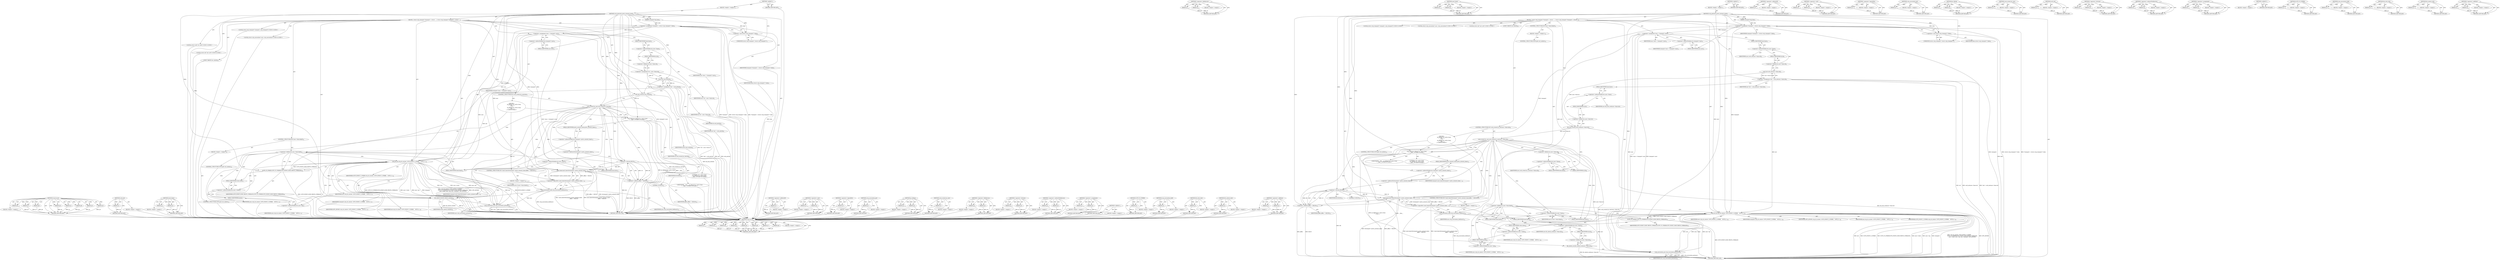 digraph "&lt;operator&gt;.addition" {
vulnerable_187 [label=<(METHOD,sctp_do_sm)>];
vulnerable_188 [label=<(PARAM,p1)>];
vulnerable_189 [label=<(PARAM,p2)>];
vulnerable_190 [label=<(PARAM,p3)>];
vulnerable_191 [label=<(PARAM,p4)>];
vulnerable_192 [label=<(PARAM,p5)>];
vulnerable_193 [label=<(PARAM,p6)>];
vulnerable_194 [label=<(PARAM,p7)>];
vulnerable_195 [label=<(PARAM,p8)>];
vulnerable_196 [label=<(BLOCK,&lt;empty&gt;,&lt;empty&gt;)>];
vulnerable_197 [label=<(METHOD_RETURN,ANY)>];
vulnerable_142 [label=<(METHOD,&lt;operator&gt;.fieldAccess)>];
vulnerable_143 [label=<(PARAM,p1)>];
vulnerable_144 [label=<(PARAM,p2)>];
vulnerable_145 [label=<(BLOCK,&lt;empty&gt;,&lt;empty&gt;)>];
vulnerable_146 [label=<(METHOD_RETURN,ANY)>];
vulnerable_164 [label=<(METHOD,mod_timer)>];
vulnerable_165 [label=<(PARAM,p1)>];
vulnerable_166 [label=<(PARAM,p2)>];
vulnerable_167 [label=<(BLOCK,&lt;empty&gt;,&lt;empty&gt;)>];
vulnerable_168 [label=<(METHOD_RETURN,ANY)>];
vulnerable_6 [label=<(METHOD,&lt;global&gt;)<SUB>1</SUB>>];
vulnerable_7 [label=<(BLOCK,&lt;empty&gt;,&lt;empty&gt;)<SUB>1</SUB>>];
vulnerable_8 [label=<(METHOD,sctp_generate_proto_unreach_event)<SUB>1</SUB>>];
vulnerable_9 [label=<(PARAM,unsigned long data)<SUB>1</SUB>>];
vulnerable_10 [label=<(BLOCK,{
 	struct sctp_transport *transport = (struct ...,{
 	struct sctp_transport *transport = (struct ...)<SUB>2</SUB>>];
vulnerable_11 [label="<(LOCAL,struct sctp_transport* transport: sctp_transport*)<SUB>3</SUB>>"];
vulnerable_12 [label=<(&lt;operator&gt;.assignment,*transport = (struct sctp_transport *) data)<SUB>3</SUB>>];
vulnerable_13 [label=<(IDENTIFIER,transport,*transport = (struct sctp_transport *) data)<SUB>3</SUB>>];
vulnerable_14 [label=<(&lt;operator&gt;.cast,(struct sctp_transport *) data)<SUB>3</SUB>>];
vulnerable_15 [label=<(UNKNOWN,struct sctp_transport *,struct sctp_transport *)<SUB>3</SUB>>];
vulnerable_16 [label=<(IDENTIFIER,data,(struct sctp_transport *) data)<SUB>3</SUB>>];
vulnerable_17 [label="<(LOCAL,struct sctp_association* asoc: sctp_association*)<SUB>4</SUB>>"];
vulnerable_18 [label=<(&lt;operator&gt;.assignment,*asoc = transport-&gt;asoc)<SUB>4</SUB>>];
vulnerable_19 [label=<(IDENTIFIER,asoc,*asoc = transport-&gt;asoc)<SUB>4</SUB>>];
vulnerable_20 [label=<(&lt;operator&gt;.indirectFieldAccess,transport-&gt;asoc)<SUB>4</SUB>>];
vulnerable_21 [label=<(IDENTIFIER,transport,*asoc = transport-&gt;asoc)<SUB>4</SUB>>];
vulnerable_22 [label=<(FIELD_IDENTIFIER,asoc,asoc)<SUB>4</SUB>>];
vulnerable_23 [label="<(LOCAL,struct net* net: net*)<SUB>5</SUB>>"];
vulnerable_24 [label=<(&lt;operator&gt;.assignment,*net = sock_net(asoc-&gt;base.sk))<SUB>5</SUB>>];
vulnerable_25 [label=<(IDENTIFIER,net,*net = sock_net(asoc-&gt;base.sk))<SUB>5</SUB>>];
vulnerable_26 [label=<(sock_net,sock_net(asoc-&gt;base.sk))<SUB>5</SUB>>];
vulnerable_27 [label=<(&lt;operator&gt;.fieldAccess,asoc-&gt;base.sk)<SUB>5</SUB>>];
vulnerable_28 [label=<(&lt;operator&gt;.indirectFieldAccess,asoc-&gt;base)<SUB>5</SUB>>];
vulnerable_29 [label=<(IDENTIFIER,asoc,sock_net(asoc-&gt;base.sk))<SUB>5</SUB>>];
vulnerable_30 [label=<(FIELD_IDENTIFIER,base,base)<SUB>5</SUB>>];
vulnerable_31 [label=<(FIELD_IDENTIFIER,sk,sk)<SUB>5</SUB>>];
vulnerable_32 [label=<(bh_lock_sock,bh_lock_sock(asoc-&gt;base.sk))<SUB>7</SUB>>];
vulnerable_33 [label=<(&lt;operator&gt;.fieldAccess,asoc-&gt;base.sk)<SUB>7</SUB>>];
vulnerable_34 [label=<(&lt;operator&gt;.indirectFieldAccess,asoc-&gt;base)<SUB>7</SUB>>];
vulnerable_35 [label=<(IDENTIFIER,asoc,bh_lock_sock(asoc-&gt;base.sk))<SUB>7</SUB>>];
vulnerable_36 [label=<(FIELD_IDENTIFIER,base,base)<SUB>7</SUB>>];
vulnerable_37 [label=<(FIELD_IDENTIFIER,sk,sk)<SUB>7</SUB>>];
vulnerable_38 [label=<(CONTROL_STRUCTURE,IF,if (sock_owned_by_user(asoc-&gt;base.sk)))<SUB>8</SUB>>];
vulnerable_39 [label=<(sock_owned_by_user,sock_owned_by_user(asoc-&gt;base.sk))<SUB>8</SUB>>];
vulnerable_40 [label=<(&lt;operator&gt;.fieldAccess,asoc-&gt;base.sk)<SUB>8</SUB>>];
vulnerable_41 [label=<(&lt;operator&gt;.indirectFieldAccess,asoc-&gt;base)<SUB>8</SUB>>];
vulnerable_42 [label=<(IDENTIFIER,asoc,sock_owned_by_user(asoc-&gt;base.sk))<SUB>8</SUB>>];
vulnerable_43 [label=<(FIELD_IDENTIFIER,base,base)<SUB>8</SUB>>];
vulnerable_44 [label=<(FIELD_IDENTIFIER,sk,sk)<SUB>8</SUB>>];
vulnerable_45 [label="<(BLOCK,{
 		pr_debug(&quot;%s: sock is busy\n&quot;, __func__);
...,{
 		pr_debug(&quot;%s: sock is busy\n&quot;, __func__);
...)<SUB>8</SUB>>"];
vulnerable_46 [label="<(pr_debug,pr_debug(&quot;%s: sock is busy\n&quot;, __func__))<SUB>9</SUB>>"];
vulnerable_47 [label="<(LITERAL,&quot;%s: sock is busy\n&quot;,pr_debug(&quot;%s: sock is busy\n&quot;, __func__))<SUB>9</SUB>>"];
vulnerable_48 [label="<(IDENTIFIER,__func__,pr_debug(&quot;%s: sock is busy\n&quot;, __func__))<SUB>9</SUB>>"];
vulnerable_49 [label=<(CONTROL_STRUCTURE,IF,if (!mod_timer(&amp;transport-&gt;proto_unreach_timer,
				jiffies + (HZ/20))))<SUB>12</SUB>>];
vulnerable_50 [label=<(&lt;operator&gt;.logicalNot,!mod_timer(&amp;transport-&gt;proto_unreach_timer,
			...)<SUB>12</SUB>>];
vulnerable_51 [label=<(mod_timer,mod_timer(&amp;transport-&gt;proto_unreach_timer,
				...)<SUB>12</SUB>>];
vulnerable_52 [label=<(&lt;operator&gt;.addressOf,&amp;transport-&gt;proto_unreach_timer)<SUB>12</SUB>>];
vulnerable_53 [label=<(&lt;operator&gt;.indirectFieldAccess,transport-&gt;proto_unreach_timer)<SUB>12</SUB>>];
vulnerable_54 [label=<(IDENTIFIER,transport,mod_timer(&amp;transport-&gt;proto_unreach_timer,
				...)<SUB>12</SUB>>];
vulnerable_55 [label=<(FIELD_IDENTIFIER,proto_unreach_timer,proto_unreach_timer)<SUB>12</SUB>>];
vulnerable_56 [label=<(&lt;operator&gt;.addition,jiffies + (HZ/20))<SUB>13</SUB>>];
vulnerable_57 [label=<(IDENTIFIER,jiffies,jiffies + (HZ/20))<SUB>13</SUB>>];
vulnerable_58 [label=<(&lt;operator&gt;.division,HZ/20)<SUB>13</SUB>>];
vulnerable_59 [label=<(IDENTIFIER,HZ,HZ/20)<SUB>13</SUB>>];
vulnerable_60 [label=<(LITERAL,20,HZ/20)<SUB>13</SUB>>];
vulnerable_61 [label=<(BLOCK,&lt;empty&gt;,&lt;empty&gt;)<SUB>14</SUB>>];
vulnerable_62 [label=<(sctp_association_hold,sctp_association_hold(asoc))<SUB>14</SUB>>];
vulnerable_63 [label=<(IDENTIFIER,asoc,sctp_association_hold(asoc))<SUB>14</SUB>>];
vulnerable_64 [label=<(CONTROL_STRUCTURE,GOTO,goto out_unlock;)<SUB>15</SUB>>];
vulnerable_65 [label=<(CONTROL_STRUCTURE,IF,if (asoc-&gt;base.dead))<SUB>21</SUB>>];
vulnerable_66 [label=<(&lt;operator&gt;.fieldAccess,asoc-&gt;base.dead)<SUB>21</SUB>>];
vulnerable_67 [label=<(&lt;operator&gt;.indirectFieldAccess,asoc-&gt;base)<SUB>21</SUB>>];
vulnerable_68 [label=<(IDENTIFIER,asoc,if (asoc-&gt;base.dead))<SUB>21</SUB>>];
vulnerable_69 [label=<(FIELD_IDENTIFIER,base,base)<SUB>21</SUB>>];
vulnerable_70 [label=<(FIELD_IDENTIFIER,dead,dead)<SUB>21</SUB>>];
vulnerable_71 [label=<(BLOCK,&lt;empty&gt;,&lt;empty&gt;)<SUB>22</SUB>>];
vulnerable_72 [label=<(CONTROL_STRUCTURE,GOTO,goto out_unlock;)<SUB>22</SUB>>];
vulnerable_73 [label=<(sctp_do_sm,sctp_do_sm(net, SCTP_EVENT_T_OTHER,
		   SCTP_S...)<SUB>24</SUB>>];
vulnerable_74 [label=<(IDENTIFIER,net,sctp_do_sm(net, SCTP_EVENT_T_OTHER,
		   SCTP_S...)<SUB>24</SUB>>];
vulnerable_75 [label=<(IDENTIFIER,SCTP_EVENT_T_OTHER,sctp_do_sm(net, SCTP_EVENT_T_OTHER,
		   SCTP_S...)<SUB>24</SUB>>];
vulnerable_76 [label=<(SCTP_ST_OTHER,SCTP_ST_OTHER(SCTP_EVENT_ICMP_PROTO_UNREACH))<SUB>25</SUB>>];
vulnerable_77 [label=<(IDENTIFIER,SCTP_EVENT_ICMP_PROTO_UNREACH,SCTP_ST_OTHER(SCTP_EVENT_ICMP_PROTO_UNREACH))<SUB>25</SUB>>];
vulnerable_78 [label=<(&lt;operator&gt;.indirectFieldAccess,asoc-&gt;state)<SUB>26</SUB>>];
vulnerable_79 [label=<(IDENTIFIER,asoc,sctp_do_sm(net, SCTP_EVENT_T_OTHER,
		   SCTP_S...)<SUB>26</SUB>>];
vulnerable_80 [label=<(FIELD_IDENTIFIER,state,state)<SUB>26</SUB>>];
vulnerable_81 [label=<(&lt;operator&gt;.indirectFieldAccess,asoc-&gt;ep)<SUB>26</SUB>>];
vulnerable_82 [label=<(IDENTIFIER,asoc,sctp_do_sm(net, SCTP_EVENT_T_OTHER,
		   SCTP_S...)<SUB>26</SUB>>];
vulnerable_83 [label=<(FIELD_IDENTIFIER,ep,ep)<SUB>26</SUB>>];
vulnerable_84 [label=<(IDENTIFIER,asoc,sctp_do_sm(net, SCTP_EVENT_T_OTHER,
		   SCTP_S...)<SUB>26</SUB>>];
vulnerable_85 [label=<(IDENTIFIER,transport,sctp_do_sm(net, SCTP_EVENT_T_OTHER,
		   SCTP_S...)<SUB>26</SUB>>];
vulnerable_86 [label=<(IDENTIFIER,GFP_ATOMIC,sctp_do_sm(net, SCTP_EVENT_T_OTHER,
		   SCTP_S...)<SUB>26</SUB>>];
vulnerable_87 [label=<(JUMP_TARGET,out_unlock)<SUB>28</SUB>>];
vulnerable_88 [label=<(bh_unlock_sock,bh_unlock_sock(asoc-&gt;base.sk))<SUB>29</SUB>>];
vulnerable_89 [label=<(&lt;operator&gt;.fieldAccess,asoc-&gt;base.sk)<SUB>29</SUB>>];
vulnerable_90 [label=<(&lt;operator&gt;.indirectFieldAccess,asoc-&gt;base)<SUB>29</SUB>>];
vulnerable_91 [label=<(IDENTIFIER,asoc,bh_unlock_sock(asoc-&gt;base.sk))<SUB>29</SUB>>];
vulnerable_92 [label=<(FIELD_IDENTIFIER,base,base)<SUB>29</SUB>>];
vulnerable_93 [label=<(FIELD_IDENTIFIER,sk,sk)<SUB>29</SUB>>];
vulnerable_94 [label=<(sctp_association_put,sctp_association_put(asoc))<SUB>30</SUB>>];
vulnerable_95 [label=<(IDENTIFIER,asoc,sctp_association_put(asoc))<SUB>30</SUB>>];
vulnerable_96 [label=<(METHOD_RETURN,void)<SUB>1</SUB>>];
vulnerable_98 [label=<(METHOD_RETURN,ANY)<SUB>1</SUB>>];
vulnerable_169 [label=<(METHOD,&lt;operator&gt;.addressOf)>];
vulnerable_170 [label=<(PARAM,p1)>];
vulnerable_171 [label=<(BLOCK,&lt;empty&gt;,&lt;empty&gt;)>];
vulnerable_172 [label=<(METHOD_RETURN,ANY)>];
vulnerable_128 [label=<(METHOD,&lt;operator&gt;.cast)>];
vulnerable_129 [label=<(PARAM,p1)>];
vulnerable_130 [label=<(PARAM,p2)>];
vulnerable_131 [label=<(BLOCK,&lt;empty&gt;,&lt;empty&gt;)>];
vulnerable_132 [label=<(METHOD_RETURN,ANY)>];
vulnerable_160 [label=<(METHOD,&lt;operator&gt;.logicalNot)>];
vulnerable_161 [label=<(PARAM,p1)>];
vulnerable_162 [label=<(BLOCK,&lt;empty&gt;,&lt;empty&gt;)>];
vulnerable_163 [label=<(METHOD_RETURN,ANY)>];
vulnerable_206 [label=<(METHOD,sctp_association_put)>];
vulnerable_207 [label=<(PARAM,p1)>];
vulnerable_208 [label=<(BLOCK,&lt;empty&gt;,&lt;empty&gt;)>];
vulnerable_209 [label=<(METHOD_RETURN,ANY)>];
vulnerable_155 [label=<(METHOD,pr_debug)>];
vulnerable_156 [label=<(PARAM,p1)>];
vulnerable_157 [label=<(PARAM,p2)>];
vulnerable_158 [label=<(BLOCK,&lt;empty&gt;,&lt;empty&gt;)>];
vulnerable_159 [label=<(METHOD_RETURN,ANY)>];
vulnerable_151 [label=<(METHOD,sock_owned_by_user)>];
vulnerable_152 [label=<(PARAM,p1)>];
vulnerable_153 [label=<(BLOCK,&lt;empty&gt;,&lt;empty&gt;)>];
vulnerable_154 [label=<(METHOD_RETURN,ANY)>];
vulnerable_138 [label=<(METHOD,sock_net)>];
vulnerable_139 [label=<(PARAM,p1)>];
vulnerable_140 [label=<(BLOCK,&lt;empty&gt;,&lt;empty&gt;)>];
vulnerable_141 [label=<(METHOD_RETURN,ANY)>];
vulnerable_178 [label=<(METHOD,&lt;operator&gt;.division)>];
vulnerable_179 [label=<(PARAM,p1)>];
vulnerable_180 [label=<(PARAM,p2)>];
vulnerable_181 [label=<(BLOCK,&lt;empty&gt;,&lt;empty&gt;)>];
vulnerable_182 [label=<(METHOD_RETURN,ANY)>];
vulnerable_133 [label=<(METHOD,&lt;operator&gt;.indirectFieldAccess)>];
vulnerable_134 [label=<(PARAM,p1)>];
vulnerable_135 [label=<(PARAM,p2)>];
vulnerable_136 [label=<(BLOCK,&lt;empty&gt;,&lt;empty&gt;)>];
vulnerable_137 [label=<(METHOD_RETURN,ANY)>];
vulnerable_123 [label=<(METHOD,&lt;operator&gt;.assignment)>];
vulnerable_124 [label=<(PARAM,p1)>];
vulnerable_125 [label=<(PARAM,p2)>];
vulnerable_126 [label=<(BLOCK,&lt;empty&gt;,&lt;empty&gt;)>];
vulnerable_127 [label=<(METHOD_RETURN,ANY)>];
vulnerable_117 [label=<(METHOD,&lt;global&gt;)<SUB>1</SUB>>];
vulnerable_118 [label=<(BLOCK,&lt;empty&gt;,&lt;empty&gt;)>];
vulnerable_119 [label=<(METHOD_RETURN,ANY)>];
vulnerable_198 [label=<(METHOD,SCTP_ST_OTHER)>];
vulnerable_199 [label=<(PARAM,p1)>];
vulnerable_200 [label=<(BLOCK,&lt;empty&gt;,&lt;empty&gt;)>];
vulnerable_201 [label=<(METHOD_RETURN,ANY)>];
vulnerable_183 [label=<(METHOD,sctp_association_hold)>];
vulnerable_184 [label=<(PARAM,p1)>];
vulnerable_185 [label=<(BLOCK,&lt;empty&gt;,&lt;empty&gt;)>];
vulnerable_186 [label=<(METHOD_RETURN,ANY)>];
vulnerable_147 [label=<(METHOD,bh_lock_sock)>];
vulnerable_148 [label=<(PARAM,p1)>];
vulnerable_149 [label=<(BLOCK,&lt;empty&gt;,&lt;empty&gt;)>];
vulnerable_150 [label=<(METHOD_RETURN,ANY)>];
vulnerable_202 [label=<(METHOD,bh_unlock_sock)>];
vulnerable_203 [label=<(PARAM,p1)>];
vulnerable_204 [label=<(BLOCK,&lt;empty&gt;,&lt;empty&gt;)>];
vulnerable_205 [label=<(METHOD_RETURN,ANY)>];
vulnerable_173 [label=<(METHOD,&lt;operator&gt;.addition)>];
vulnerable_174 [label=<(PARAM,p1)>];
vulnerable_175 [label=<(PARAM,p2)>];
vulnerable_176 [label=<(BLOCK,&lt;empty&gt;,&lt;empty&gt;)>];
vulnerable_177 [label=<(METHOD_RETURN,ANY)>];
fixed_181 [label=<(METHOD,sctp_do_sm)>];
fixed_182 [label=<(PARAM,p1)>];
fixed_183 [label=<(PARAM,p2)>];
fixed_184 [label=<(PARAM,p3)>];
fixed_185 [label=<(PARAM,p4)>];
fixed_186 [label=<(PARAM,p5)>];
fixed_187 [label=<(PARAM,p6)>];
fixed_188 [label=<(PARAM,p7)>];
fixed_189 [label=<(PARAM,p8)>];
fixed_190 [label=<(BLOCK,&lt;empty&gt;,&lt;empty&gt;)>];
fixed_191 [label=<(METHOD_RETURN,ANY)>];
fixed_137 [label=<(METHOD,sock_net)>];
fixed_138 [label=<(PARAM,p1)>];
fixed_139 [label=<(BLOCK,&lt;empty&gt;,&lt;empty&gt;)>];
fixed_140 [label=<(METHOD_RETURN,ANY)>];
fixed_158 [label=<(METHOD,mod_timer)>];
fixed_159 [label=<(PARAM,p1)>];
fixed_160 [label=<(PARAM,p2)>];
fixed_161 [label=<(BLOCK,&lt;empty&gt;,&lt;empty&gt;)>];
fixed_162 [label=<(METHOD_RETURN,ANY)>];
fixed_6 [label=<(METHOD,&lt;global&gt;)<SUB>1</SUB>>];
fixed_7 [label=<(BLOCK,&lt;empty&gt;,&lt;empty&gt;)<SUB>1</SUB>>];
fixed_8 [label=<(METHOD,sctp_generate_proto_unreach_event)<SUB>1</SUB>>];
fixed_9 [label=<(PARAM,unsigned long data)<SUB>1</SUB>>];
fixed_10 [label=<(BLOCK,{
 	struct sctp_transport *transport = (struct ...,{
 	struct sctp_transport *transport = (struct ...)<SUB>2</SUB>>];
fixed_11 [label="<(LOCAL,struct sctp_transport* transport: sctp_transport*)<SUB>3</SUB>>"];
fixed_12 [label=<(&lt;operator&gt;.assignment,*transport = (struct sctp_transport *) data)<SUB>3</SUB>>];
fixed_13 [label=<(IDENTIFIER,transport,*transport = (struct sctp_transport *) data)<SUB>3</SUB>>];
fixed_14 [label=<(&lt;operator&gt;.cast,(struct sctp_transport *) data)<SUB>3</SUB>>];
fixed_15 [label=<(UNKNOWN,struct sctp_transport *,struct sctp_transport *)<SUB>3</SUB>>];
fixed_16 [label=<(IDENTIFIER,data,(struct sctp_transport *) data)<SUB>3</SUB>>];
fixed_17 [label="<(LOCAL,struct sctp_association* asoc: sctp_association*)<SUB>4</SUB>>"];
fixed_18 [label=<(&lt;operator&gt;.assignment,*asoc = transport-&gt;asoc)<SUB>4</SUB>>];
fixed_19 [label=<(IDENTIFIER,asoc,*asoc = transport-&gt;asoc)<SUB>4</SUB>>];
fixed_20 [label=<(&lt;operator&gt;.indirectFieldAccess,transport-&gt;asoc)<SUB>4</SUB>>];
fixed_21 [label=<(IDENTIFIER,transport,*asoc = transport-&gt;asoc)<SUB>4</SUB>>];
fixed_22 [label=<(FIELD_IDENTIFIER,asoc,asoc)<SUB>4</SUB>>];
fixed_23 [label="<(LOCAL,struct sock* sk: sock*)<SUB>5</SUB>>"];
fixed_24 [label=<(&lt;operator&gt;.assignment,*sk = asoc-&gt;base.sk)<SUB>5</SUB>>];
fixed_25 [label=<(IDENTIFIER,sk,*sk = asoc-&gt;base.sk)<SUB>5</SUB>>];
fixed_26 [label=<(&lt;operator&gt;.fieldAccess,asoc-&gt;base.sk)<SUB>5</SUB>>];
fixed_27 [label=<(&lt;operator&gt;.indirectFieldAccess,asoc-&gt;base)<SUB>5</SUB>>];
fixed_28 [label=<(IDENTIFIER,asoc,*sk = asoc-&gt;base.sk)<SUB>5</SUB>>];
fixed_29 [label=<(FIELD_IDENTIFIER,base,base)<SUB>5</SUB>>];
fixed_30 [label=<(FIELD_IDENTIFIER,sk,sk)<SUB>5</SUB>>];
fixed_31 [label="<(LOCAL,struct net* net: net*)<SUB>6</SUB>>"];
fixed_32 [label=<(&lt;operator&gt;.assignment,*net = sock_net(sk))<SUB>6</SUB>>];
fixed_33 [label=<(IDENTIFIER,net,*net = sock_net(sk))<SUB>6</SUB>>];
fixed_34 [label=<(sock_net,sock_net(sk))<SUB>6</SUB>>];
fixed_35 [label=<(IDENTIFIER,sk,sock_net(sk))<SUB>6</SUB>>];
fixed_36 [label=<(bh_lock_sock,bh_lock_sock(sk))<SUB>8</SUB>>];
fixed_37 [label=<(IDENTIFIER,sk,bh_lock_sock(sk))<SUB>8</SUB>>];
fixed_38 [label=<(CONTROL_STRUCTURE,IF,if (sock_owned_by_user(sk)))<SUB>9</SUB>>];
fixed_39 [label=<(sock_owned_by_user,sock_owned_by_user(sk))<SUB>9</SUB>>];
fixed_40 [label=<(IDENTIFIER,sk,sock_owned_by_user(sk))<SUB>9</SUB>>];
fixed_41 [label="<(BLOCK,{
 		pr_debug(&quot;%s: sock is busy\n&quot;, __func__);
...,{
 		pr_debug(&quot;%s: sock is busy\n&quot;, __func__);
...)<SUB>9</SUB>>"];
fixed_42 [label="<(pr_debug,pr_debug(&quot;%s: sock is busy\n&quot;, __func__))<SUB>10</SUB>>"];
fixed_43 [label="<(LITERAL,&quot;%s: sock is busy\n&quot;,pr_debug(&quot;%s: sock is busy\n&quot;, __func__))<SUB>10</SUB>>"];
fixed_44 [label="<(IDENTIFIER,__func__,pr_debug(&quot;%s: sock is busy\n&quot;, __func__))<SUB>10</SUB>>"];
fixed_45 [label=<(CONTROL_STRUCTURE,IF,if (!mod_timer(&amp;transport-&gt;proto_unreach_timer,
				jiffies + (HZ/20))))<SUB>13</SUB>>];
fixed_46 [label=<(&lt;operator&gt;.logicalNot,!mod_timer(&amp;transport-&gt;proto_unreach_timer,
			...)<SUB>13</SUB>>];
fixed_47 [label=<(mod_timer,mod_timer(&amp;transport-&gt;proto_unreach_timer,
				...)<SUB>13</SUB>>];
fixed_48 [label=<(&lt;operator&gt;.addressOf,&amp;transport-&gt;proto_unreach_timer)<SUB>13</SUB>>];
fixed_49 [label=<(&lt;operator&gt;.indirectFieldAccess,transport-&gt;proto_unreach_timer)<SUB>13</SUB>>];
fixed_50 [label=<(IDENTIFIER,transport,mod_timer(&amp;transport-&gt;proto_unreach_timer,
				...)<SUB>13</SUB>>];
fixed_51 [label=<(FIELD_IDENTIFIER,proto_unreach_timer,proto_unreach_timer)<SUB>13</SUB>>];
fixed_52 [label=<(&lt;operator&gt;.addition,jiffies + (HZ/20))<SUB>14</SUB>>];
fixed_53 [label=<(IDENTIFIER,jiffies,jiffies + (HZ/20))<SUB>14</SUB>>];
fixed_54 [label=<(&lt;operator&gt;.division,HZ/20)<SUB>14</SUB>>];
fixed_55 [label=<(IDENTIFIER,HZ,HZ/20)<SUB>14</SUB>>];
fixed_56 [label=<(LITERAL,20,HZ/20)<SUB>14</SUB>>];
fixed_57 [label=<(BLOCK,&lt;empty&gt;,&lt;empty&gt;)<SUB>15</SUB>>];
fixed_58 [label=<(sctp_association_hold,sctp_association_hold(asoc))<SUB>15</SUB>>];
fixed_59 [label=<(IDENTIFIER,asoc,sctp_association_hold(asoc))<SUB>15</SUB>>];
fixed_60 [label=<(CONTROL_STRUCTURE,GOTO,goto out_unlock;)<SUB>16</SUB>>];
fixed_61 [label=<(CONTROL_STRUCTURE,IF,if (asoc-&gt;base.dead))<SUB>22</SUB>>];
fixed_62 [label=<(&lt;operator&gt;.fieldAccess,asoc-&gt;base.dead)<SUB>22</SUB>>];
fixed_63 [label=<(&lt;operator&gt;.indirectFieldAccess,asoc-&gt;base)<SUB>22</SUB>>];
fixed_64 [label=<(IDENTIFIER,asoc,if (asoc-&gt;base.dead))<SUB>22</SUB>>];
fixed_65 [label=<(FIELD_IDENTIFIER,base,base)<SUB>22</SUB>>];
fixed_66 [label=<(FIELD_IDENTIFIER,dead,dead)<SUB>22</SUB>>];
fixed_67 [label=<(BLOCK,&lt;empty&gt;,&lt;empty&gt;)<SUB>23</SUB>>];
fixed_68 [label=<(CONTROL_STRUCTURE,GOTO,goto out_unlock;)<SUB>23</SUB>>];
fixed_69 [label=<(sctp_do_sm,sctp_do_sm(net, SCTP_EVENT_T_OTHER,
		   SCTP_S...)<SUB>25</SUB>>];
fixed_70 [label=<(IDENTIFIER,net,sctp_do_sm(net, SCTP_EVENT_T_OTHER,
		   SCTP_S...)<SUB>25</SUB>>];
fixed_71 [label=<(IDENTIFIER,SCTP_EVENT_T_OTHER,sctp_do_sm(net, SCTP_EVENT_T_OTHER,
		   SCTP_S...)<SUB>25</SUB>>];
fixed_72 [label=<(SCTP_ST_OTHER,SCTP_ST_OTHER(SCTP_EVENT_ICMP_PROTO_UNREACH))<SUB>26</SUB>>];
fixed_73 [label=<(IDENTIFIER,SCTP_EVENT_ICMP_PROTO_UNREACH,SCTP_ST_OTHER(SCTP_EVENT_ICMP_PROTO_UNREACH))<SUB>26</SUB>>];
fixed_74 [label=<(&lt;operator&gt;.indirectFieldAccess,asoc-&gt;state)<SUB>27</SUB>>];
fixed_75 [label=<(IDENTIFIER,asoc,sctp_do_sm(net, SCTP_EVENT_T_OTHER,
		   SCTP_S...)<SUB>27</SUB>>];
fixed_76 [label=<(FIELD_IDENTIFIER,state,state)<SUB>27</SUB>>];
fixed_77 [label=<(&lt;operator&gt;.indirectFieldAccess,asoc-&gt;ep)<SUB>27</SUB>>];
fixed_78 [label=<(IDENTIFIER,asoc,sctp_do_sm(net, SCTP_EVENT_T_OTHER,
		   SCTP_S...)<SUB>27</SUB>>];
fixed_79 [label=<(FIELD_IDENTIFIER,ep,ep)<SUB>27</SUB>>];
fixed_80 [label=<(IDENTIFIER,asoc,sctp_do_sm(net, SCTP_EVENT_T_OTHER,
		   SCTP_S...)<SUB>27</SUB>>];
fixed_81 [label=<(IDENTIFIER,transport,sctp_do_sm(net, SCTP_EVENT_T_OTHER,
		   SCTP_S...)<SUB>27</SUB>>];
fixed_82 [label=<(IDENTIFIER,GFP_ATOMIC,sctp_do_sm(net, SCTP_EVENT_T_OTHER,
		   SCTP_S...)<SUB>27</SUB>>];
fixed_83 [label=<(JUMP_TARGET,out_unlock)<SUB>29</SUB>>];
fixed_84 [label=<(bh_unlock_sock,bh_unlock_sock(sk))<SUB>30</SUB>>];
fixed_85 [label=<(IDENTIFIER,sk,bh_unlock_sock(sk))<SUB>30</SUB>>];
fixed_86 [label=<(sctp_association_put,sctp_association_put(asoc))<SUB>31</SUB>>];
fixed_87 [label=<(IDENTIFIER,asoc,sctp_association_put(asoc))<SUB>31</SUB>>];
fixed_88 [label=<(METHOD_RETURN,void)<SUB>1</SUB>>];
fixed_90 [label=<(METHOD_RETURN,ANY)<SUB>1</SUB>>];
fixed_163 [label=<(METHOD,&lt;operator&gt;.addressOf)>];
fixed_164 [label=<(PARAM,p1)>];
fixed_165 [label=<(BLOCK,&lt;empty&gt;,&lt;empty&gt;)>];
fixed_166 [label=<(METHOD_RETURN,ANY)>];
fixed_122 [label=<(METHOD,&lt;operator&gt;.cast)>];
fixed_123 [label=<(PARAM,p1)>];
fixed_124 [label=<(PARAM,p2)>];
fixed_125 [label=<(BLOCK,&lt;empty&gt;,&lt;empty&gt;)>];
fixed_126 [label=<(METHOD_RETURN,ANY)>];
fixed_154 [label=<(METHOD,&lt;operator&gt;.logicalNot)>];
fixed_155 [label=<(PARAM,p1)>];
fixed_156 [label=<(BLOCK,&lt;empty&gt;,&lt;empty&gt;)>];
fixed_157 [label=<(METHOD_RETURN,ANY)>];
fixed_200 [label=<(METHOD,sctp_association_put)>];
fixed_201 [label=<(PARAM,p1)>];
fixed_202 [label=<(BLOCK,&lt;empty&gt;,&lt;empty&gt;)>];
fixed_203 [label=<(METHOD_RETURN,ANY)>];
fixed_149 [label=<(METHOD,pr_debug)>];
fixed_150 [label=<(PARAM,p1)>];
fixed_151 [label=<(PARAM,p2)>];
fixed_152 [label=<(BLOCK,&lt;empty&gt;,&lt;empty&gt;)>];
fixed_153 [label=<(METHOD_RETURN,ANY)>];
fixed_145 [label=<(METHOD,sock_owned_by_user)>];
fixed_146 [label=<(PARAM,p1)>];
fixed_147 [label=<(BLOCK,&lt;empty&gt;,&lt;empty&gt;)>];
fixed_148 [label=<(METHOD_RETURN,ANY)>];
fixed_132 [label=<(METHOD,&lt;operator&gt;.fieldAccess)>];
fixed_133 [label=<(PARAM,p1)>];
fixed_134 [label=<(PARAM,p2)>];
fixed_135 [label=<(BLOCK,&lt;empty&gt;,&lt;empty&gt;)>];
fixed_136 [label=<(METHOD_RETURN,ANY)>];
fixed_172 [label=<(METHOD,&lt;operator&gt;.division)>];
fixed_173 [label=<(PARAM,p1)>];
fixed_174 [label=<(PARAM,p2)>];
fixed_175 [label=<(BLOCK,&lt;empty&gt;,&lt;empty&gt;)>];
fixed_176 [label=<(METHOD_RETURN,ANY)>];
fixed_127 [label=<(METHOD,&lt;operator&gt;.indirectFieldAccess)>];
fixed_128 [label=<(PARAM,p1)>];
fixed_129 [label=<(PARAM,p2)>];
fixed_130 [label=<(BLOCK,&lt;empty&gt;,&lt;empty&gt;)>];
fixed_131 [label=<(METHOD_RETURN,ANY)>];
fixed_117 [label=<(METHOD,&lt;operator&gt;.assignment)>];
fixed_118 [label=<(PARAM,p1)>];
fixed_119 [label=<(PARAM,p2)>];
fixed_120 [label=<(BLOCK,&lt;empty&gt;,&lt;empty&gt;)>];
fixed_121 [label=<(METHOD_RETURN,ANY)>];
fixed_111 [label=<(METHOD,&lt;global&gt;)<SUB>1</SUB>>];
fixed_112 [label=<(BLOCK,&lt;empty&gt;,&lt;empty&gt;)>];
fixed_113 [label=<(METHOD_RETURN,ANY)>];
fixed_192 [label=<(METHOD,SCTP_ST_OTHER)>];
fixed_193 [label=<(PARAM,p1)>];
fixed_194 [label=<(BLOCK,&lt;empty&gt;,&lt;empty&gt;)>];
fixed_195 [label=<(METHOD_RETURN,ANY)>];
fixed_177 [label=<(METHOD,sctp_association_hold)>];
fixed_178 [label=<(PARAM,p1)>];
fixed_179 [label=<(BLOCK,&lt;empty&gt;,&lt;empty&gt;)>];
fixed_180 [label=<(METHOD_RETURN,ANY)>];
fixed_141 [label=<(METHOD,bh_lock_sock)>];
fixed_142 [label=<(PARAM,p1)>];
fixed_143 [label=<(BLOCK,&lt;empty&gt;,&lt;empty&gt;)>];
fixed_144 [label=<(METHOD_RETURN,ANY)>];
fixed_196 [label=<(METHOD,bh_unlock_sock)>];
fixed_197 [label=<(PARAM,p1)>];
fixed_198 [label=<(BLOCK,&lt;empty&gt;,&lt;empty&gt;)>];
fixed_199 [label=<(METHOD_RETURN,ANY)>];
fixed_167 [label=<(METHOD,&lt;operator&gt;.addition)>];
fixed_168 [label=<(PARAM,p1)>];
fixed_169 [label=<(PARAM,p2)>];
fixed_170 [label=<(BLOCK,&lt;empty&gt;,&lt;empty&gt;)>];
fixed_171 [label=<(METHOD_RETURN,ANY)>];
vulnerable_187 -> vulnerable_188  [key=0, label="AST: "];
vulnerable_187 -> vulnerable_188  [key=1, label="DDG: "];
vulnerable_187 -> vulnerable_196  [key=0, label="AST: "];
vulnerable_187 -> vulnerable_189  [key=0, label="AST: "];
vulnerable_187 -> vulnerable_189  [key=1, label="DDG: "];
vulnerable_187 -> vulnerable_197  [key=0, label="AST: "];
vulnerable_187 -> vulnerable_197  [key=1, label="CFG: "];
vulnerable_187 -> vulnerable_190  [key=0, label="AST: "];
vulnerable_187 -> vulnerable_190  [key=1, label="DDG: "];
vulnerable_187 -> vulnerable_191  [key=0, label="AST: "];
vulnerable_187 -> vulnerable_191  [key=1, label="DDG: "];
vulnerable_187 -> vulnerable_192  [key=0, label="AST: "];
vulnerable_187 -> vulnerable_192  [key=1, label="DDG: "];
vulnerable_187 -> vulnerable_193  [key=0, label="AST: "];
vulnerable_187 -> vulnerable_193  [key=1, label="DDG: "];
vulnerable_187 -> vulnerable_194  [key=0, label="AST: "];
vulnerable_187 -> vulnerable_194  [key=1, label="DDG: "];
vulnerable_187 -> vulnerable_195  [key=0, label="AST: "];
vulnerable_187 -> vulnerable_195  [key=1, label="DDG: "];
vulnerable_188 -> vulnerable_197  [key=0, label="DDG: p1"];
vulnerable_189 -> vulnerable_197  [key=0, label="DDG: p2"];
vulnerable_190 -> vulnerable_197  [key=0, label="DDG: p3"];
vulnerable_191 -> vulnerable_197  [key=0, label="DDG: p4"];
vulnerable_192 -> vulnerable_197  [key=0, label="DDG: p5"];
vulnerable_193 -> vulnerable_197  [key=0, label="DDG: p6"];
vulnerable_194 -> vulnerable_197  [key=0, label="DDG: p7"];
vulnerable_195 -> vulnerable_197  [key=0, label="DDG: p8"];
vulnerable_142 -> vulnerable_143  [key=0, label="AST: "];
vulnerable_142 -> vulnerable_143  [key=1, label="DDG: "];
vulnerable_142 -> vulnerable_145  [key=0, label="AST: "];
vulnerable_142 -> vulnerable_144  [key=0, label="AST: "];
vulnerable_142 -> vulnerable_144  [key=1, label="DDG: "];
vulnerable_142 -> vulnerable_146  [key=0, label="AST: "];
vulnerable_142 -> vulnerable_146  [key=1, label="CFG: "];
vulnerable_143 -> vulnerable_146  [key=0, label="DDG: p1"];
vulnerable_144 -> vulnerable_146  [key=0, label="DDG: p2"];
vulnerable_164 -> vulnerable_165  [key=0, label="AST: "];
vulnerable_164 -> vulnerable_165  [key=1, label="DDG: "];
vulnerable_164 -> vulnerable_167  [key=0, label="AST: "];
vulnerable_164 -> vulnerable_166  [key=0, label="AST: "];
vulnerable_164 -> vulnerable_166  [key=1, label="DDG: "];
vulnerable_164 -> vulnerable_168  [key=0, label="AST: "];
vulnerable_164 -> vulnerable_168  [key=1, label="CFG: "];
vulnerable_165 -> vulnerable_168  [key=0, label="DDG: p1"];
vulnerable_166 -> vulnerable_168  [key=0, label="DDG: p2"];
vulnerable_6 -> vulnerable_7  [key=0, label="AST: "];
vulnerable_6 -> vulnerable_98  [key=0, label="AST: "];
vulnerable_6 -> vulnerable_98  [key=1, label="CFG: "];
vulnerable_7 -> vulnerable_8  [key=0, label="AST: "];
vulnerable_8 -> vulnerable_9  [key=0, label="AST: "];
vulnerable_8 -> vulnerable_9  [key=1, label="DDG: "];
vulnerable_8 -> vulnerable_10  [key=0, label="AST: "];
vulnerable_8 -> vulnerable_96  [key=0, label="AST: "];
vulnerable_8 -> vulnerable_15  [key=0, label="CFG: "];
vulnerable_8 -> vulnerable_12  [key=0, label="DDG: "];
vulnerable_8 -> vulnerable_73  [key=0, label="DDG: "];
vulnerable_8 -> vulnerable_94  [key=0, label="DDG: "];
vulnerable_8 -> vulnerable_14  [key=0, label="DDG: "];
vulnerable_8 -> vulnerable_76  [key=0, label="DDG: "];
vulnerable_8 -> vulnerable_46  [key=0, label="DDG: "];
vulnerable_8 -> vulnerable_51  [key=0, label="DDG: "];
vulnerable_8 -> vulnerable_62  [key=0, label="DDG: "];
vulnerable_8 -> vulnerable_56  [key=0, label="DDG: "];
vulnerable_8 -> vulnerable_58  [key=0, label="DDG: "];
vulnerable_9 -> vulnerable_12  [key=0, label="DDG: data"];
vulnerable_9 -> vulnerable_14  [key=0, label="DDG: data"];
vulnerable_10 -> vulnerable_11  [key=0, label="AST: "];
vulnerable_10 -> vulnerable_12  [key=0, label="AST: "];
vulnerable_10 -> vulnerable_17  [key=0, label="AST: "];
vulnerable_10 -> vulnerable_18  [key=0, label="AST: "];
vulnerable_10 -> vulnerable_23  [key=0, label="AST: "];
vulnerable_10 -> vulnerable_24  [key=0, label="AST: "];
vulnerable_10 -> vulnerable_32  [key=0, label="AST: "];
vulnerable_10 -> vulnerable_38  [key=0, label="AST: "];
vulnerable_10 -> vulnerable_65  [key=0, label="AST: "];
vulnerable_10 -> vulnerable_73  [key=0, label="AST: "];
vulnerable_10 -> vulnerable_87  [key=0, label="AST: "];
vulnerable_10 -> vulnerable_88  [key=0, label="AST: "];
vulnerable_10 -> vulnerable_94  [key=0, label="AST: "];
vulnerable_12 -> vulnerable_13  [key=0, label="AST: "];
vulnerable_12 -> vulnerable_14  [key=0, label="AST: "];
vulnerable_12 -> vulnerable_22  [key=0, label="CFG: "];
vulnerable_12 -> vulnerable_96  [key=0, label="DDG: transport"];
vulnerable_12 -> vulnerable_96  [key=1, label="DDG: (struct sctp_transport *) data"];
vulnerable_12 -> vulnerable_96  [key=2, label="DDG: *transport = (struct sctp_transport *) data"];
vulnerable_12 -> vulnerable_18  [key=0, label="DDG: transport"];
vulnerable_12 -> vulnerable_73  [key=0, label="DDG: transport"];
vulnerable_12 -> vulnerable_51  [key=0, label="DDG: transport"];
vulnerable_14 -> vulnerable_15  [key=0, label="AST: "];
vulnerable_14 -> vulnerable_16  [key=0, label="AST: "];
vulnerable_14 -> vulnerable_12  [key=0, label="CFG: "];
vulnerable_14 -> vulnerable_96  [key=0, label="DDG: data"];
vulnerable_15 -> vulnerable_14  [key=0, label="CFG: "];
vulnerable_18 -> vulnerable_19  [key=0, label="AST: "];
vulnerable_18 -> vulnerable_20  [key=0, label="AST: "];
vulnerable_18 -> vulnerable_30  [key=0, label="CFG: "];
vulnerable_18 -> vulnerable_96  [key=0, label="DDG: transport-&gt;asoc"];
vulnerable_18 -> vulnerable_96  [key=1, label="DDG: *asoc = transport-&gt;asoc"];
vulnerable_18 -> vulnerable_73  [key=0, label="DDG: asoc"];
vulnerable_18 -> vulnerable_94  [key=0, label="DDG: asoc"];
vulnerable_18 -> vulnerable_62  [key=0, label="DDG: asoc"];
vulnerable_20 -> vulnerable_21  [key=0, label="AST: "];
vulnerable_20 -> vulnerable_22  [key=0, label="AST: "];
vulnerable_20 -> vulnerable_18  [key=0, label="CFG: "];
vulnerable_22 -> vulnerable_20  [key=0, label="CFG: "];
vulnerable_24 -> vulnerable_25  [key=0, label="AST: "];
vulnerable_24 -> vulnerable_26  [key=0, label="AST: "];
vulnerable_24 -> vulnerable_36  [key=0, label="CFG: "];
vulnerable_24 -> vulnerable_96  [key=0, label="DDG: net"];
vulnerable_24 -> vulnerable_96  [key=1, label="DDG: sock_net(asoc-&gt;base.sk)"];
vulnerable_24 -> vulnerable_96  [key=2, label="DDG: *net = sock_net(asoc-&gt;base.sk)"];
vulnerable_24 -> vulnerable_73  [key=0, label="DDG: net"];
vulnerable_26 -> vulnerable_27  [key=0, label="AST: "];
vulnerable_26 -> vulnerable_24  [key=0, label="CFG: "];
vulnerable_26 -> vulnerable_24  [key=1, label="DDG: asoc-&gt;base.sk"];
vulnerable_26 -> vulnerable_32  [key=0, label="DDG: asoc-&gt;base.sk"];
vulnerable_27 -> vulnerable_28  [key=0, label="AST: "];
vulnerable_27 -> vulnerable_31  [key=0, label="AST: "];
vulnerable_27 -> vulnerable_26  [key=0, label="CFG: "];
vulnerable_28 -> vulnerable_29  [key=0, label="AST: "];
vulnerable_28 -> vulnerable_30  [key=0, label="AST: "];
vulnerable_28 -> vulnerable_31  [key=0, label="CFG: "];
vulnerable_30 -> vulnerable_28  [key=0, label="CFG: "];
vulnerable_31 -> vulnerable_27  [key=0, label="CFG: "];
vulnerable_32 -> vulnerable_33  [key=0, label="AST: "];
vulnerable_32 -> vulnerable_43  [key=0, label="CFG: "];
vulnerable_32 -> vulnerable_96  [key=0, label="DDG: bh_lock_sock(asoc-&gt;base.sk)"];
vulnerable_32 -> vulnerable_39  [key=0, label="DDG: asoc-&gt;base.sk"];
vulnerable_33 -> vulnerable_34  [key=0, label="AST: "];
vulnerable_33 -> vulnerable_37  [key=0, label="AST: "];
vulnerable_33 -> vulnerable_32  [key=0, label="CFG: "];
vulnerable_34 -> vulnerable_35  [key=0, label="AST: "];
vulnerable_34 -> vulnerable_36  [key=0, label="AST: "];
vulnerable_34 -> vulnerable_37  [key=0, label="CFG: "];
vulnerable_36 -> vulnerable_34  [key=0, label="CFG: "];
vulnerable_37 -> vulnerable_33  [key=0, label="CFG: "];
vulnerable_38 -> vulnerable_39  [key=0, label="AST: "];
vulnerable_38 -> vulnerable_45  [key=0, label="AST: "];
vulnerable_39 -> vulnerable_40  [key=0, label="AST: "];
vulnerable_39 -> vulnerable_46  [key=0, label="CFG: "];
vulnerable_39 -> vulnerable_46  [key=1, label="CDG: "];
vulnerable_39 -> vulnerable_69  [key=0, label="CFG: "];
vulnerable_39 -> vulnerable_69  [key=1, label="CDG: "];
vulnerable_39 -> vulnerable_96  [key=0, label="DDG: sock_owned_by_user(asoc-&gt;base.sk)"];
vulnerable_39 -> vulnerable_88  [key=0, label="DDG: asoc-&gt;base.sk"];
vulnerable_39 -> vulnerable_58  [key=0, label="CDG: "];
vulnerable_39 -> vulnerable_51  [key=0, label="CDG: "];
vulnerable_39 -> vulnerable_66  [key=0, label="CDG: "];
vulnerable_39 -> vulnerable_52  [key=0, label="CDG: "];
vulnerable_39 -> vulnerable_53  [key=0, label="CDG: "];
vulnerable_39 -> vulnerable_56  [key=0, label="CDG: "];
vulnerable_39 -> vulnerable_67  [key=0, label="CDG: "];
vulnerable_39 -> vulnerable_70  [key=0, label="CDG: "];
vulnerable_39 -> vulnerable_50  [key=0, label="CDG: "];
vulnerable_39 -> vulnerable_55  [key=0, label="CDG: "];
vulnerable_40 -> vulnerable_41  [key=0, label="AST: "];
vulnerable_40 -> vulnerable_44  [key=0, label="AST: "];
vulnerable_40 -> vulnerable_39  [key=0, label="CFG: "];
vulnerable_41 -> vulnerable_42  [key=0, label="AST: "];
vulnerable_41 -> vulnerable_43  [key=0, label="AST: "];
vulnerable_41 -> vulnerable_44  [key=0, label="CFG: "];
vulnerable_43 -> vulnerable_41  [key=0, label="CFG: "];
vulnerable_44 -> vulnerable_40  [key=0, label="CFG: "];
vulnerable_45 -> vulnerable_46  [key=0, label="AST: "];
vulnerable_45 -> vulnerable_49  [key=0, label="AST: "];
vulnerable_45 -> vulnerable_64  [key=0, label="AST: "];
vulnerable_46 -> vulnerable_47  [key=0, label="AST: "];
vulnerable_46 -> vulnerable_48  [key=0, label="AST: "];
vulnerable_46 -> vulnerable_55  [key=0, label="CFG: "];
vulnerable_46 -> vulnerable_96  [key=0, label="DDG: pr_debug(&quot;%s: sock is busy\n&quot;, __func__)"];
vulnerable_46 -> vulnerable_96  [key=1, label="DDG: __func__"];
vulnerable_49 -> vulnerable_50  [key=0, label="AST: "];
vulnerable_49 -> vulnerable_61  [key=0, label="AST: "];
vulnerable_50 -> vulnerable_51  [key=0, label="AST: "];
vulnerable_50 -> vulnerable_62  [key=0, label="CFG: "];
vulnerable_50 -> vulnerable_62  [key=1, label="CDG: "];
vulnerable_50 -> vulnerable_92  [key=0, label="CFG: "];
vulnerable_50 -> vulnerable_96  [key=0, label="DDG: mod_timer(&amp;transport-&gt;proto_unreach_timer,
				jiffies + (HZ/20))"];
vulnerable_50 -> vulnerable_96  [key=1, label="DDG: !mod_timer(&amp;transport-&gt;proto_unreach_timer,
				jiffies + (HZ/20))"];
vulnerable_51 -> vulnerable_52  [key=0, label="AST: "];
vulnerable_51 -> vulnerable_56  [key=0, label="AST: "];
vulnerable_51 -> vulnerable_50  [key=0, label="CFG: "];
vulnerable_51 -> vulnerable_50  [key=1, label="DDG: &amp;transport-&gt;proto_unreach_timer"];
vulnerable_51 -> vulnerable_50  [key=2, label="DDG: jiffies + (HZ/20)"];
vulnerable_51 -> vulnerable_96  [key=0, label="DDG: &amp;transport-&gt;proto_unreach_timer"];
vulnerable_51 -> vulnerable_96  [key=1, label="DDG: jiffies + (HZ/20)"];
vulnerable_52 -> vulnerable_53  [key=0, label="AST: "];
vulnerable_52 -> vulnerable_58  [key=0, label="CFG: "];
vulnerable_53 -> vulnerable_54  [key=0, label="AST: "];
vulnerable_53 -> vulnerable_55  [key=0, label="AST: "];
vulnerable_53 -> vulnerable_52  [key=0, label="CFG: "];
vulnerable_55 -> vulnerable_53  [key=0, label="CFG: "];
vulnerable_56 -> vulnerable_57  [key=0, label="AST: "];
vulnerable_56 -> vulnerable_58  [key=0, label="AST: "];
vulnerable_56 -> vulnerable_51  [key=0, label="CFG: "];
vulnerable_56 -> vulnerable_96  [key=0, label="DDG: HZ/20"];
vulnerable_56 -> vulnerable_96  [key=1, label="DDG: jiffies"];
vulnerable_58 -> vulnerable_59  [key=0, label="AST: "];
vulnerable_58 -> vulnerable_60  [key=0, label="AST: "];
vulnerable_58 -> vulnerable_56  [key=0, label="CFG: "];
vulnerable_58 -> vulnerable_56  [key=1, label="DDG: HZ"];
vulnerable_58 -> vulnerable_56  [key=2, label="DDG: 20"];
vulnerable_58 -> vulnerable_96  [key=0, label="DDG: HZ"];
vulnerable_58 -> vulnerable_51  [key=0, label="DDG: HZ"];
vulnerable_58 -> vulnerable_51  [key=1, label="DDG: 20"];
vulnerable_61 -> vulnerable_62  [key=0, label="AST: "];
vulnerable_62 -> vulnerable_63  [key=0, label="AST: "];
vulnerable_62 -> vulnerable_92  [key=0, label="CFG: "];
vulnerable_62 -> vulnerable_96  [key=0, label="DDG: sctp_association_hold(asoc)"];
vulnerable_62 -> vulnerable_94  [key=0, label="DDG: asoc"];
vulnerable_65 -> vulnerable_66  [key=0, label="AST: "];
vulnerable_65 -> vulnerable_71  [key=0, label="AST: "];
vulnerable_66 -> vulnerable_67  [key=0, label="AST: "];
vulnerable_66 -> vulnerable_70  [key=0, label="AST: "];
vulnerable_66 -> vulnerable_92  [key=0, label="CFG: "];
vulnerable_66 -> vulnerable_76  [key=0, label="CFG: "];
vulnerable_66 -> vulnerable_76  [key=1, label="CDG: "];
vulnerable_66 -> vulnerable_80  [key=0, label="CDG: "];
vulnerable_66 -> vulnerable_73  [key=0, label="CDG: "];
vulnerable_66 -> vulnerable_83  [key=0, label="CDG: "];
vulnerable_66 -> vulnerable_81  [key=0, label="CDG: "];
vulnerable_66 -> vulnerable_78  [key=0, label="CDG: "];
vulnerable_67 -> vulnerable_68  [key=0, label="AST: "];
vulnerable_67 -> vulnerable_69  [key=0, label="AST: "];
vulnerable_67 -> vulnerable_70  [key=0, label="CFG: "];
vulnerable_69 -> vulnerable_67  [key=0, label="CFG: "];
vulnerable_70 -> vulnerable_66  [key=0, label="CFG: "];
vulnerable_71 -> vulnerable_72  [key=0, label="AST: "];
vulnerable_73 -> vulnerable_74  [key=0, label="AST: "];
vulnerable_73 -> vulnerable_75  [key=0, label="AST: "];
vulnerable_73 -> vulnerable_76  [key=0, label="AST: "];
vulnerable_73 -> vulnerable_78  [key=0, label="AST: "];
vulnerable_73 -> vulnerable_81  [key=0, label="AST: "];
vulnerable_73 -> vulnerable_84  [key=0, label="AST: "];
vulnerable_73 -> vulnerable_85  [key=0, label="AST: "];
vulnerable_73 -> vulnerable_86  [key=0, label="AST: "];
vulnerable_73 -> vulnerable_92  [key=0, label="CFG: "];
vulnerable_73 -> vulnerable_96  [key=0, label="DDG: net"];
vulnerable_73 -> vulnerable_96  [key=1, label="DDG: SCTP_EVENT_T_OTHER"];
vulnerable_73 -> vulnerable_96  [key=2, label="DDG: SCTP_ST_OTHER(SCTP_EVENT_ICMP_PROTO_UNREACH)"];
vulnerable_73 -> vulnerable_96  [key=3, label="DDG: asoc-&gt;state"];
vulnerable_73 -> vulnerable_96  [key=4, label="DDG: asoc-&gt;ep"];
vulnerable_73 -> vulnerable_96  [key=5, label="DDG: transport"];
vulnerable_73 -> vulnerable_96  [key=6, label="DDG: sctp_do_sm(net, SCTP_EVENT_T_OTHER,
		   SCTP_ST_OTHER(SCTP_EVENT_ICMP_PROTO_UNREACH),
 		   asoc-&gt;state, asoc-&gt;ep, asoc, transport, GFP_ATOMIC)"];
vulnerable_73 -> vulnerable_96  [key=7, label="DDG: GFP_ATOMIC"];
vulnerable_73 -> vulnerable_94  [key=0, label="DDG: asoc-&gt;state"];
vulnerable_73 -> vulnerable_94  [key=1, label="DDG: asoc-&gt;ep"];
vulnerable_73 -> vulnerable_94  [key=2, label="DDG: asoc"];
vulnerable_76 -> vulnerable_77  [key=0, label="AST: "];
vulnerable_76 -> vulnerable_80  [key=0, label="CFG: "];
vulnerable_76 -> vulnerable_96  [key=0, label="DDG: SCTP_EVENT_ICMP_PROTO_UNREACH"];
vulnerable_76 -> vulnerable_73  [key=0, label="DDG: SCTP_EVENT_ICMP_PROTO_UNREACH"];
vulnerable_78 -> vulnerable_79  [key=0, label="AST: "];
vulnerable_78 -> vulnerable_80  [key=0, label="AST: "];
vulnerable_78 -> vulnerable_83  [key=0, label="CFG: "];
vulnerable_80 -> vulnerable_78  [key=0, label="CFG: "];
vulnerable_81 -> vulnerable_82  [key=0, label="AST: "];
vulnerable_81 -> vulnerable_83  [key=0, label="AST: "];
vulnerable_81 -> vulnerable_73  [key=0, label="CFG: "];
vulnerable_83 -> vulnerable_81  [key=0, label="CFG: "];
vulnerable_88 -> vulnerable_89  [key=0, label="AST: "];
vulnerable_88 -> vulnerable_94  [key=0, label="CFG: "];
vulnerable_88 -> vulnerable_96  [key=0, label="DDG: bh_unlock_sock(asoc-&gt;base.sk)"];
vulnerable_89 -> vulnerable_90  [key=0, label="AST: "];
vulnerable_89 -> vulnerable_93  [key=0, label="AST: "];
vulnerable_89 -> vulnerable_88  [key=0, label="CFG: "];
vulnerable_90 -> vulnerable_91  [key=0, label="AST: "];
vulnerable_90 -> vulnerable_92  [key=0, label="AST: "];
vulnerable_90 -> vulnerable_93  [key=0, label="CFG: "];
vulnerable_92 -> vulnerable_90  [key=0, label="CFG: "];
vulnerable_93 -> vulnerable_89  [key=0, label="CFG: "];
vulnerable_94 -> vulnerable_95  [key=0, label="AST: "];
vulnerable_94 -> vulnerable_96  [key=0, label="CFG: "];
vulnerable_94 -> vulnerable_96  [key=1, label="DDG: asoc"];
vulnerable_94 -> vulnerable_96  [key=2, label="DDG: sctp_association_put(asoc)"];
vulnerable_169 -> vulnerable_170  [key=0, label="AST: "];
vulnerable_169 -> vulnerable_170  [key=1, label="DDG: "];
vulnerable_169 -> vulnerable_171  [key=0, label="AST: "];
vulnerable_169 -> vulnerable_172  [key=0, label="AST: "];
vulnerable_169 -> vulnerable_172  [key=1, label="CFG: "];
vulnerable_170 -> vulnerable_172  [key=0, label="DDG: p1"];
vulnerable_128 -> vulnerable_129  [key=0, label="AST: "];
vulnerable_128 -> vulnerable_129  [key=1, label="DDG: "];
vulnerable_128 -> vulnerable_131  [key=0, label="AST: "];
vulnerable_128 -> vulnerable_130  [key=0, label="AST: "];
vulnerable_128 -> vulnerable_130  [key=1, label="DDG: "];
vulnerable_128 -> vulnerable_132  [key=0, label="AST: "];
vulnerable_128 -> vulnerable_132  [key=1, label="CFG: "];
vulnerable_129 -> vulnerable_132  [key=0, label="DDG: p1"];
vulnerable_130 -> vulnerable_132  [key=0, label="DDG: p2"];
vulnerable_160 -> vulnerable_161  [key=0, label="AST: "];
vulnerable_160 -> vulnerable_161  [key=1, label="DDG: "];
vulnerable_160 -> vulnerable_162  [key=0, label="AST: "];
vulnerable_160 -> vulnerable_163  [key=0, label="AST: "];
vulnerable_160 -> vulnerable_163  [key=1, label="CFG: "];
vulnerable_161 -> vulnerable_163  [key=0, label="DDG: p1"];
vulnerable_206 -> vulnerable_207  [key=0, label="AST: "];
vulnerable_206 -> vulnerable_207  [key=1, label="DDG: "];
vulnerable_206 -> vulnerable_208  [key=0, label="AST: "];
vulnerable_206 -> vulnerable_209  [key=0, label="AST: "];
vulnerable_206 -> vulnerable_209  [key=1, label="CFG: "];
vulnerable_207 -> vulnerable_209  [key=0, label="DDG: p1"];
vulnerable_155 -> vulnerable_156  [key=0, label="AST: "];
vulnerable_155 -> vulnerable_156  [key=1, label="DDG: "];
vulnerable_155 -> vulnerable_158  [key=0, label="AST: "];
vulnerable_155 -> vulnerable_157  [key=0, label="AST: "];
vulnerable_155 -> vulnerable_157  [key=1, label="DDG: "];
vulnerable_155 -> vulnerable_159  [key=0, label="AST: "];
vulnerable_155 -> vulnerable_159  [key=1, label="CFG: "];
vulnerable_156 -> vulnerable_159  [key=0, label="DDG: p1"];
vulnerable_157 -> vulnerable_159  [key=0, label="DDG: p2"];
vulnerable_151 -> vulnerable_152  [key=0, label="AST: "];
vulnerable_151 -> vulnerable_152  [key=1, label="DDG: "];
vulnerable_151 -> vulnerable_153  [key=0, label="AST: "];
vulnerable_151 -> vulnerable_154  [key=0, label="AST: "];
vulnerable_151 -> vulnerable_154  [key=1, label="CFG: "];
vulnerable_152 -> vulnerable_154  [key=0, label="DDG: p1"];
vulnerable_138 -> vulnerable_139  [key=0, label="AST: "];
vulnerable_138 -> vulnerable_139  [key=1, label="DDG: "];
vulnerable_138 -> vulnerable_140  [key=0, label="AST: "];
vulnerable_138 -> vulnerable_141  [key=0, label="AST: "];
vulnerable_138 -> vulnerable_141  [key=1, label="CFG: "];
vulnerable_139 -> vulnerable_141  [key=0, label="DDG: p1"];
vulnerable_178 -> vulnerable_179  [key=0, label="AST: "];
vulnerable_178 -> vulnerable_179  [key=1, label="DDG: "];
vulnerable_178 -> vulnerable_181  [key=0, label="AST: "];
vulnerable_178 -> vulnerable_180  [key=0, label="AST: "];
vulnerable_178 -> vulnerable_180  [key=1, label="DDG: "];
vulnerable_178 -> vulnerable_182  [key=0, label="AST: "];
vulnerable_178 -> vulnerable_182  [key=1, label="CFG: "];
vulnerable_179 -> vulnerable_182  [key=0, label="DDG: p1"];
vulnerable_180 -> vulnerable_182  [key=0, label="DDG: p2"];
vulnerable_133 -> vulnerable_134  [key=0, label="AST: "];
vulnerable_133 -> vulnerable_134  [key=1, label="DDG: "];
vulnerable_133 -> vulnerable_136  [key=0, label="AST: "];
vulnerable_133 -> vulnerable_135  [key=0, label="AST: "];
vulnerable_133 -> vulnerable_135  [key=1, label="DDG: "];
vulnerable_133 -> vulnerable_137  [key=0, label="AST: "];
vulnerable_133 -> vulnerable_137  [key=1, label="CFG: "];
vulnerable_134 -> vulnerable_137  [key=0, label="DDG: p1"];
vulnerable_135 -> vulnerable_137  [key=0, label="DDG: p2"];
vulnerable_123 -> vulnerable_124  [key=0, label="AST: "];
vulnerable_123 -> vulnerable_124  [key=1, label="DDG: "];
vulnerable_123 -> vulnerable_126  [key=0, label="AST: "];
vulnerable_123 -> vulnerable_125  [key=0, label="AST: "];
vulnerable_123 -> vulnerable_125  [key=1, label="DDG: "];
vulnerable_123 -> vulnerable_127  [key=0, label="AST: "];
vulnerable_123 -> vulnerable_127  [key=1, label="CFG: "];
vulnerable_124 -> vulnerable_127  [key=0, label="DDG: p1"];
vulnerable_125 -> vulnerable_127  [key=0, label="DDG: p2"];
vulnerable_117 -> vulnerable_118  [key=0, label="AST: "];
vulnerable_117 -> vulnerable_119  [key=0, label="AST: "];
vulnerable_117 -> vulnerable_119  [key=1, label="CFG: "];
vulnerable_198 -> vulnerable_199  [key=0, label="AST: "];
vulnerable_198 -> vulnerable_199  [key=1, label="DDG: "];
vulnerable_198 -> vulnerable_200  [key=0, label="AST: "];
vulnerable_198 -> vulnerable_201  [key=0, label="AST: "];
vulnerable_198 -> vulnerable_201  [key=1, label="CFG: "];
vulnerable_199 -> vulnerable_201  [key=0, label="DDG: p1"];
vulnerable_183 -> vulnerable_184  [key=0, label="AST: "];
vulnerable_183 -> vulnerable_184  [key=1, label="DDG: "];
vulnerable_183 -> vulnerable_185  [key=0, label="AST: "];
vulnerable_183 -> vulnerable_186  [key=0, label="AST: "];
vulnerable_183 -> vulnerable_186  [key=1, label="CFG: "];
vulnerable_184 -> vulnerable_186  [key=0, label="DDG: p1"];
vulnerable_147 -> vulnerable_148  [key=0, label="AST: "];
vulnerable_147 -> vulnerable_148  [key=1, label="DDG: "];
vulnerable_147 -> vulnerable_149  [key=0, label="AST: "];
vulnerable_147 -> vulnerable_150  [key=0, label="AST: "];
vulnerable_147 -> vulnerable_150  [key=1, label="CFG: "];
vulnerable_148 -> vulnerable_150  [key=0, label="DDG: p1"];
vulnerable_202 -> vulnerable_203  [key=0, label="AST: "];
vulnerable_202 -> vulnerable_203  [key=1, label="DDG: "];
vulnerable_202 -> vulnerable_204  [key=0, label="AST: "];
vulnerable_202 -> vulnerable_205  [key=0, label="AST: "];
vulnerable_202 -> vulnerable_205  [key=1, label="CFG: "];
vulnerable_203 -> vulnerable_205  [key=0, label="DDG: p1"];
vulnerable_173 -> vulnerable_174  [key=0, label="AST: "];
vulnerable_173 -> vulnerable_174  [key=1, label="DDG: "];
vulnerable_173 -> vulnerable_176  [key=0, label="AST: "];
vulnerable_173 -> vulnerable_175  [key=0, label="AST: "];
vulnerable_173 -> vulnerable_175  [key=1, label="DDG: "];
vulnerable_173 -> vulnerable_177  [key=0, label="AST: "];
vulnerable_173 -> vulnerable_177  [key=1, label="CFG: "];
vulnerable_174 -> vulnerable_177  [key=0, label="DDG: p1"];
vulnerable_175 -> vulnerable_177  [key=0, label="DDG: p2"];
fixed_181 -> fixed_182  [key=0, label="AST: "];
fixed_181 -> fixed_182  [key=1, label="DDG: "];
fixed_181 -> fixed_190  [key=0, label="AST: "];
fixed_181 -> fixed_183  [key=0, label="AST: "];
fixed_181 -> fixed_183  [key=1, label="DDG: "];
fixed_181 -> fixed_191  [key=0, label="AST: "];
fixed_181 -> fixed_191  [key=1, label="CFG: "];
fixed_181 -> fixed_184  [key=0, label="AST: "];
fixed_181 -> fixed_184  [key=1, label="DDG: "];
fixed_181 -> fixed_185  [key=0, label="AST: "];
fixed_181 -> fixed_185  [key=1, label="DDG: "];
fixed_181 -> fixed_186  [key=0, label="AST: "];
fixed_181 -> fixed_186  [key=1, label="DDG: "];
fixed_181 -> fixed_187  [key=0, label="AST: "];
fixed_181 -> fixed_187  [key=1, label="DDG: "];
fixed_181 -> fixed_188  [key=0, label="AST: "];
fixed_181 -> fixed_188  [key=1, label="DDG: "];
fixed_181 -> fixed_189  [key=0, label="AST: "];
fixed_181 -> fixed_189  [key=1, label="DDG: "];
fixed_182 -> fixed_191  [key=0, label="DDG: p1"];
fixed_183 -> fixed_191  [key=0, label="DDG: p2"];
fixed_184 -> fixed_191  [key=0, label="DDG: p3"];
fixed_185 -> fixed_191  [key=0, label="DDG: p4"];
fixed_186 -> fixed_191  [key=0, label="DDG: p5"];
fixed_187 -> fixed_191  [key=0, label="DDG: p6"];
fixed_188 -> fixed_191  [key=0, label="DDG: p7"];
fixed_189 -> fixed_191  [key=0, label="DDG: p8"];
fixed_190 -> vulnerable_187  [key=0];
fixed_191 -> vulnerable_187  [key=0];
fixed_137 -> fixed_138  [key=0, label="AST: "];
fixed_137 -> fixed_138  [key=1, label="DDG: "];
fixed_137 -> fixed_139  [key=0, label="AST: "];
fixed_137 -> fixed_140  [key=0, label="AST: "];
fixed_137 -> fixed_140  [key=1, label="CFG: "];
fixed_138 -> fixed_140  [key=0, label="DDG: p1"];
fixed_139 -> vulnerable_187  [key=0];
fixed_140 -> vulnerable_187  [key=0];
fixed_158 -> fixed_159  [key=0, label="AST: "];
fixed_158 -> fixed_159  [key=1, label="DDG: "];
fixed_158 -> fixed_161  [key=0, label="AST: "];
fixed_158 -> fixed_160  [key=0, label="AST: "];
fixed_158 -> fixed_160  [key=1, label="DDG: "];
fixed_158 -> fixed_162  [key=0, label="AST: "];
fixed_158 -> fixed_162  [key=1, label="CFG: "];
fixed_159 -> fixed_162  [key=0, label="DDG: p1"];
fixed_160 -> fixed_162  [key=0, label="DDG: p2"];
fixed_161 -> vulnerable_187  [key=0];
fixed_162 -> vulnerable_187  [key=0];
fixed_6 -> fixed_7  [key=0, label="AST: "];
fixed_6 -> fixed_90  [key=0, label="AST: "];
fixed_6 -> fixed_90  [key=1, label="CFG: "];
fixed_7 -> fixed_8  [key=0, label="AST: "];
fixed_8 -> fixed_9  [key=0, label="AST: "];
fixed_8 -> fixed_9  [key=1, label="DDG: "];
fixed_8 -> fixed_10  [key=0, label="AST: "];
fixed_8 -> fixed_88  [key=0, label="AST: "];
fixed_8 -> fixed_15  [key=0, label="CFG: "];
fixed_8 -> fixed_12  [key=0, label="DDG: "];
fixed_8 -> fixed_36  [key=0, label="DDG: "];
fixed_8 -> fixed_69  [key=0, label="DDG: "];
fixed_8 -> fixed_84  [key=0, label="DDG: "];
fixed_8 -> fixed_86  [key=0, label="DDG: "];
fixed_8 -> fixed_14  [key=0, label="DDG: "];
fixed_8 -> fixed_34  [key=0, label="DDG: "];
fixed_8 -> fixed_39  [key=0, label="DDG: "];
fixed_8 -> fixed_72  [key=0, label="DDG: "];
fixed_8 -> fixed_42  [key=0, label="DDG: "];
fixed_8 -> fixed_47  [key=0, label="DDG: "];
fixed_8 -> fixed_58  [key=0, label="DDG: "];
fixed_8 -> fixed_52  [key=0, label="DDG: "];
fixed_8 -> fixed_54  [key=0, label="DDG: "];
fixed_9 -> fixed_12  [key=0, label="DDG: data"];
fixed_9 -> fixed_14  [key=0, label="DDG: data"];
fixed_10 -> fixed_11  [key=0, label="AST: "];
fixed_10 -> fixed_12  [key=0, label="AST: "];
fixed_10 -> fixed_17  [key=0, label="AST: "];
fixed_10 -> fixed_18  [key=0, label="AST: "];
fixed_10 -> fixed_23  [key=0, label="AST: "];
fixed_10 -> fixed_24  [key=0, label="AST: "];
fixed_10 -> fixed_31  [key=0, label="AST: "];
fixed_10 -> fixed_32  [key=0, label="AST: "];
fixed_10 -> fixed_36  [key=0, label="AST: "];
fixed_10 -> fixed_38  [key=0, label="AST: "];
fixed_10 -> fixed_61  [key=0, label="AST: "];
fixed_10 -> fixed_69  [key=0, label="AST: "];
fixed_10 -> fixed_83  [key=0, label="AST: "];
fixed_10 -> fixed_84  [key=0, label="AST: "];
fixed_10 -> fixed_86  [key=0, label="AST: "];
fixed_11 -> vulnerable_187  [key=0];
fixed_12 -> fixed_13  [key=0, label="AST: "];
fixed_12 -> fixed_14  [key=0, label="AST: "];
fixed_12 -> fixed_22  [key=0, label="CFG: "];
fixed_12 -> fixed_88  [key=0, label="DDG: transport"];
fixed_12 -> fixed_88  [key=1, label="DDG: (struct sctp_transport *) data"];
fixed_12 -> fixed_88  [key=2, label="DDG: *transport = (struct sctp_transport *) data"];
fixed_12 -> fixed_18  [key=0, label="DDG: transport"];
fixed_12 -> fixed_69  [key=0, label="DDG: transport"];
fixed_12 -> fixed_47  [key=0, label="DDG: transport"];
fixed_13 -> vulnerable_187  [key=0];
fixed_14 -> fixed_15  [key=0, label="AST: "];
fixed_14 -> fixed_16  [key=0, label="AST: "];
fixed_14 -> fixed_12  [key=0, label="CFG: "];
fixed_14 -> fixed_88  [key=0, label="DDG: data"];
fixed_15 -> fixed_14  [key=0, label="CFG: "];
fixed_16 -> vulnerable_187  [key=0];
fixed_17 -> vulnerable_187  [key=0];
fixed_18 -> fixed_19  [key=0, label="AST: "];
fixed_18 -> fixed_20  [key=0, label="AST: "];
fixed_18 -> fixed_29  [key=0, label="CFG: "];
fixed_18 -> fixed_88  [key=0, label="DDG: transport-&gt;asoc"];
fixed_18 -> fixed_88  [key=1, label="DDG: *asoc = transport-&gt;asoc"];
fixed_18 -> fixed_69  [key=0, label="DDG: asoc"];
fixed_18 -> fixed_86  [key=0, label="DDG: asoc"];
fixed_18 -> fixed_58  [key=0, label="DDG: asoc"];
fixed_19 -> vulnerable_187  [key=0];
fixed_20 -> fixed_21  [key=0, label="AST: "];
fixed_20 -> fixed_22  [key=0, label="AST: "];
fixed_20 -> fixed_18  [key=0, label="CFG: "];
fixed_21 -> vulnerable_187  [key=0];
fixed_22 -> fixed_20  [key=0, label="CFG: "];
fixed_23 -> vulnerable_187  [key=0];
fixed_24 -> fixed_25  [key=0, label="AST: "];
fixed_24 -> fixed_26  [key=0, label="AST: "];
fixed_24 -> fixed_34  [key=0, label="CFG: "];
fixed_24 -> fixed_34  [key=1, label="DDG: sk"];
fixed_24 -> fixed_88  [key=0, label="DDG: *sk = asoc-&gt;base.sk"];
fixed_25 -> vulnerable_187  [key=0];
fixed_26 -> fixed_27  [key=0, label="AST: "];
fixed_26 -> fixed_30  [key=0, label="AST: "];
fixed_26 -> fixed_24  [key=0, label="CFG: "];
fixed_27 -> fixed_28  [key=0, label="AST: "];
fixed_27 -> fixed_29  [key=0, label="AST: "];
fixed_27 -> fixed_30  [key=0, label="CFG: "];
fixed_28 -> vulnerable_187  [key=0];
fixed_29 -> fixed_27  [key=0, label="CFG: "];
fixed_30 -> fixed_26  [key=0, label="CFG: "];
fixed_31 -> vulnerable_187  [key=0];
fixed_32 -> fixed_33  [key=0, label="AST: "];
fixed_32 -> fixed_34  [key=0, label="AST: "];
fixed_32 -> fixed_36  [key=0, label="CFG: "];
fixed_32 -> fixed_88  [key=0, label="DDG: net"];
fixed_32 -> fixed_88  [key=1, label="DDG: sock_net(sk)"];
fixed_32 -> fixed_88  [key=2, label="DDG: *net = sock_net(sk)"];
fixed_32 -> fixed_69  [key=0, label="DDG: net"];
fixed_33 -> vulnerable_187  [key=0];
fixed_34 -> fixed_35  [key=0, label="AST: "];
fixed_34 -> fixed_32  [key=0, label="CFG: "];
fixed_34 -> fixed_32  [key=1, label="DDG: sk"];
fixed_34 -> fixed_36  [key=0, label="DDG: sk"];
fixed_35 -> vulnerable_187  [key=0];
fixed_36 -> fixed_37  [key=0, label="AST: "];
fixed_36 -> fixed_39  [key=0, label="CFG: "];
fixed_36 -> fixed_39  [key=1, label="DDG: sk"];
fixed_36 -> fixed_88  [key=0, label="DDG: bh_lock_sock(sk)"];
fixed_37 -> vulnerable_187  [key=0];
fixed_38 -> fixed_39  [key=0, label="AST: "];
fixed_38 -> fixed_41  [key=0, label="AST: "];
fixed_39 -> fixed_40  [key=0, label="AST: "];
fixed_39 -> fixed_42  [key=0, label="CFG: "];
fixed_39 -> fixed_42  [key=1, label="CDG: "];
fixed_39 -> fixed_65  [key=0, label="CFG: "];
fixed_39 -> fixed_65  [key=1, label="CDG: "];
fixed_39 -> fixed_88  [key=0, label="DDG: sock_owned_by_user(sk)"];
fixed_39 -> fixed_84  [key=0, label="DDG: sk"];
fixed_39 -> fixed_47  [key=0, label="CDG: "];
fixed_39 -> fixed_48  [key=0, label="CDG: "];
fixed_39 -> fixed_49  [key=0, label="CDG: "];
fixed_39 -> fixed_51  [key=0, label="CDG: "];
fixed_39 -> fixed_66  [key=0, label="CDG: "];
fixed_39 -> fixed_52  [key=0, label="CDG: "];
fixed_39 -> fixed_46  [key=0, label="CDG: "];
fixed_39 -> fixed_63  [key=0, label="CDG: "];
fixed_39 -> fixed_54  [key=0, label="CDG: "];
fixed_39 -> fixed_62  [key=0, label="CDG: "];
fixed_40 -> vulnerable_187  [key=0];
fixed_41 -> fixed_42  [key=0, label="AST: "];
fixed_41 -> fixed_45  [key=0, label="AST: "];
fixed_41 -> fixed_60  [key=0, label="AST: "];
fixed_42 -> fixed_43  [key=0, label="AST: "];
fixed_42 -> fixed_44  [key=0, label="AST: "];
fixed_42 -> fixed_51  [key=0, label="CFG: "];
fixed_42 -> fixed_88  [key=0, label="DDG: pr_debug(&quot;%s: sock is busy\n&quot;, __func__)"];
fixed_42 -> fixed_88  [key=1, label="DDG: __func__"];
fixed_43 -> vulnerable_187  [key=0];
fixed_44 -> vulnerable_187  [key=0];
fixed_45 -> fixed_46  [key=0, label="AST: "];
fixed_45 -> fixed_57  [key=0, label="AST: "];
fixed_46 -> fixed_47  [key=0, label="AST: "];
fixed_46 -> fixed_58  [key=0, label="CFG: "];
fixed_46 -> fixed_58  [key=1, label="CDG: "];
fixed_46 -> fixed_84  [key=0, label="CFG: "];
fixed_46 -> fixed_88  [key=0, label="DDG: mod_timer(&amp;transport-&gt;proto_unreach_timer,
				jiffies + (HZ/20))"];
fixed_46 -> fixed_88  [key=1, label="DDG: !mod_timer(&amp;transport-&gt;proto_unreach_timer,
				jiffies + (HZ/20))"];
fixed_47 -> fixed_48  [key=0, label="AST: "];
fixed_47 -> fixed_52  [key=0, label="AST: "];
fixed_47 -> fixed_46  [key=0, label="CFG: "];
fixed_47 -> fixed_46  [key=1, label="DDG: &amp;transport-&gt;proto_unreach_timer"];
fixed_47 -> fixed_46  [key=2, label="DDG: jiffies + (HZ/20)"];
fixed_47 -> fixed_88  [key=0, label="DDG: &amp;transport-&gt;proto_unreach_timer"];
fixed_47 -> fixed_88  [key=1, label="DDG: jiffies + (HZ/20)"];
fixed_48 -> fixed_49  [key=0, label="AST: "];
fixed_48 -> fixed_54  [key=0, label="CFG: "];
fixed_49 -> fixed_50  [key=0, label="AST: "];
fixed_49 -> fixed_51  [key=0, label="AST: "];
fixed_49 -> fixed_48  [key=0, label="CFG: "];
fixed_50 -> vulnerable_187  [key=0];
fixed_51 -> fixed_49  [key=0, label="CFG: "];
fixed_52 -> fixed_53  [key=0, label="AST: "];
fixed_52 -> fixed_54  [key=0, label="AST: "];
fixed_52 -> fixed_47  [key=0, label="CFG: "];
fixed_52 -> fixed_88  [key=0, label="DDG: HZ/20"];
fixed_52 -> fixed_88  [key=1, label="DDG: jiffies"];
fixed_53 -> vulnerable_187  [key=0];
fixed_54 -> fixed_55  [key=0, label="AST: "];
fixed_54 -> fixed_56  [key=0, label="AST: "];
fixed_54 -> fixed_52  [key=0, label="CFG: "];
fixed_54 -> fixed_52  [key=1, label="DDG: HZ"];
fixed_54 -> fixed_52  [key=2, label="DDG: 20"];
fixed_54 -> fixed_88  [key=0, label="DDG: HZ"];
fixed_54 -> fixed_47  [key=0, label="DDG: HZ"];
fixed_54 -> fixed_47  [key=1, label="DDG: 20"];
fixed_55 -> vulnerable_187  [key=0];
fixed_56 -> vulnerable_187  [key=0];
fixed_57 -> fixed_58  [key=0, label="AST: "];
fixed_58 -> fixed_59  [key=0, label="AST: "];
fixed_58 -> fixed_84  [key=0, label="CFG: "];
fixed_58 -> fixed_88  [key=0, label="DDG: sctp_association_hold(asoc)"];
fixed_58 -> fixed_86  [key=0, label="DDG: asoc"];
fixed_59 -> vulnerable_187  [key=0];
fixed_60 -> vulnerable_187  [key=0];
fixed_61 -> fixed_62  [key=0, label="AST: "];
fixed_61 -> fixed_67  [key=0, label="AST: "];
fixed_62 -> fixed_63  [key=0, label="AST: "];
fixed_62 -> fixed_66  [key=0, label="AST: "];
fixed_62 -> fixed_84  [key=0, label="CFG: "];
fixed_62 -> fixed_72  [key=0, label="CFG: "];
fixed_62 -> fixed_72  [key=1, label="CDG: "];
fixed_62 -> fixed_77  [key=0, label="CDG: "];
fixed_62 -> fixed_69  [key=0, label="CDG: "];
fixed_62 -> fixed_74  [key=0, label="CDG: "];
fixed_62 -> fixed_76  [key=0, label="CDG: "];
fixed_62 -> fixed_79  [key=0, label="CDG: "];
fixed_63 -> fixed_64  [key=0, label="AST: "];
fixed_63 -> fixed_65  [key=0, label="AST: "];
fixed_63 -> fixed_66  [key=0, label="CFG: "];
fixed_64 -> vulnerable_187  [key=0];
fixed_65 -> fixed_63  [key=0, label="CFG: "];
fixed_66 -> fixed_62  [key=0, label="CFG: "];
fixed_67 -> fixed_68  [key=0, label="AST: "];
fixed_68 -> vulnerable_187  [key=0];
fixed_69 -> fixed_70  [key=0, label="AST: "];
fixed_69 -> fixed_71  [key=0, label="AST: "];
fixed_69 -> fixed_72  [key=0, label="AST: "];
fixed_69 -> fixed_74  [key=0, label="AST: "];
fixed_69 -> fixed_77  [key=0, label="AST: "];
fixed_69 -> fixed_80  [key=0, label="AST: "];
fixed_69 -> fixed_81  [key=0, label="AST: "];
fixed_69 -> fixed_82  [key=0, label="AST: "];
fixed_69 -> fixed_84  [key=0, label="CFG: "];
fixed_69 -> fixed_88  [key=0, label="DDG: net"];
fixed_69 -> fixed_88  [key=1, label="DDG: SCTP_EVENT_T_OTHER"];
fixed_69 -> fixed_88  [key=2, label="DDG: SCTP_ST_OTHER(SCTP_EVENT_ICMP_PROTO_UNREACH)"];
fixed_69 -> fixed_88  [key=3, label="DDG: asoc-&gt;state"];
fixed_69 -> fixed_88  [key=4, label="DDG: asoc-&gt;ep"];
fixed_69 -> fixed_88  [key=5, label="DDG: transport"];
fixed_69 -> fixed_88  [key=6, label="DDG: sctp_do_sm(net, SCTP_EVENT_T_OTHER,
		   SCTP_ST_OTHER(SCTP_EVENT_ICMP_PROTO_UNREACH),
 		   asoc-&gt;state, asoc-&gt;ep, asoc, transport, GFP_ATOMIC)"];
fixed_69 -> fixed_88  [key=7, label="DDG: GFP_ATOMIC"];
fixed_69 -> fixed_86  [key=0, label="DDG: asoc-&gt;state"];
fixed_69 -> fixed_86  [key=1, label="DDG: asoc-&gt;ep"];
fixed_69 -> fixed_86  [key=2, label="DDG: asoc"];
fixed_70 -> vulnerable_187  [key=0];
fixed_71 -> vulnerable_187  [key=0];
fixed_72 -> fixed_73  [key=0, label="AST: "];
fixed_72 -> fixed_76  [key=0, label="CFG: "];
fixed_72 -> fixed_88  [key=0, label="DDG: SCTP_EVENT_ICMP_PROTO_UNREACH"];
fixed_72 -> fixed_69  [key=0, label="DDG: SCTP_EVENT_ICMP_PROTO_UNREACH"];
fixed_73 -> vulnerable_187  [key=0];
fixed_74 -> fixed_75  [key=0, label="AST: "];
fixed_74 -> fixed_76  [key=0, label="AST: "];
fixed_74 -> fixed_79  [key=0, label="CFG: "];
fixed_75 -> vulnerable_187  [key=0];
fixed_76 -> fixed_74  [key=0, label="CFG: "];
fixed_77 -> fixed_78  [key=0, label="AST: "];
fixed_77 -> fixed_79  [key=0, label="AST: "];
fixed_77 -> fixed_69  [key=0, label="CFG: "];
fixed_78 -> vulnerable_187  [key=0];
fixed_79 -> fixed_77  [key=0, label="CFG: "];
fixed_80 -> vulnerable_187  [key=0];
fixed_81 -> vulnerable_187  [key=0];
fixed_82 -> vulnerable_187  [key=0];
fixed_83 -> vulnerable_187  [key=0];
fixed_84 -> fixed_85  [key=0, label="AST: "];
fixed_84 -> fixed_86  [key=0, label="CFG: "];
fixed_84 -> fixed_88  [key=0, label="DDG: sk"];
fixed_84 -> fixed_88  [key=1, label="DDG: bh_unlock_sock(sk)"];
fixed_85 -> vulnerable_187  [key=0];
fixed_86 -> fixed_87  [key=0, label="AST: "];
fixed_86 -> fixed_88  [key=0, label="CFG: "];
fixed_86 -> fixed_88  [key=1, label="DDG: asoc"];
fixed_86 -> fixed_88  [key=2, label="DDG: sctp_association_put(asoc)"];
fixed_87 -> vulnerable_187  [key=0];
fixed_88 -> vulnerable_187  [key=0];
fixed_90 -> vulnerable_187  [key=0];
fixed_163 -> fixed_164  [key=0, label="AST: "];
fixed_163 -> fixed_164  [key=1, label="DDG: "];
fixed_163 -> fixed_165  [key=0, label="AST: "];
fixed_163 -> fixed_166  [key=0, label="AST: "];
fixed_163 -> fixed_166  [key=1, label="CFG: "];
fixed_164 -> fixed_166  [key=0, label="DDG: p1"];
fixed_165 -> vulnerable_187  [key=0];
fixed_166 -> vulnerable_187  [key=0];
fixed_122 -> fixed_123  [key=0, label="AST: "];
fixed_122 -> fixed_123  [key=1, label="DDG: "];
fixed_122 -> fixed_125  [key=0, label="AST: "];
fixed_122 -> fixed_124  [key=0, label="AST: "];
fixed_122 -> fixed_124  [key=1, label="DDG: "];
fixed_122 -> fixed_126  [key=0, label="AST: "];
fixed_122 -> fixed_126  [key=1, label="CFG: "];
fixed_123 -> fixed_126  [key=0, label="DDG: p1"];
fixed_124 -> fixed_126  [key=0, label="DDG: p2"];
fixed_125 -> vulnerable_187  [key=0];
fixed_126 -> vulnerable_187  [key=0];
fixed_154 -> fixed_155  [key=0, label="AST: "];
fixed_154 -> fixed_155  [key=1, label="DDG: "];
fixed_154 -> fixed_156  [key=0, label="AST: "];
fixed_154 -> fixed_157  [key=0, label="AST: "];
fixed_154 -> fixed_157  [key=1, label="CFG: "];
fixed_155 -> fixed_157  [key=0, label="DDG: p1"];
fixed_156 -> vulnerable_187  [key=0];
fixed_157 -> vulnerable_187  [key=0];
fixed_200 -> fixed_201  [key=0, label="AST: "];
fixed_200 -> fixed_201  [key=1, label="DDG: "];
fixed_200 -> fixed_202  [key=0, label="AST: "];
fixed_200 -> fixed_203  [key=0, label="AST: "];
fixed_200 -> fixed_203  [key=1, label="CFG: "];
fixed_201 -> fixed_203  [key=0, label="DDG: p1"];
fixed_202 -> vulnerable_187  [key=0];
fixed_203 -> vulnerable_187  [key=0];
fixed_149 -> fixed_150  [key=0, label="AST: "];
fixed_149 -> fixed_150  [key=1, label="DDG: "];
fixed_149 -> fixed_152  [key=0, label="AST: "];
fixed_149 -> fixed_151  [key=0, label="AST: "];
fixed_149 -> fixed_151  [key=1, label="DDG: "];
fixed_149 -> fixed_153  [key=0, label="AST: "];
fixed_149 -> fixed_153  [key=1, label="CFG: "];
fixed_150 -> fixed_153  [key=0, label="DDG: p1"];
fixed_151 -> fixed_153  [key=0, label="DDG: p2"];
fixed_152 -> vulnerable_187  [key=0];
fixed_153 -> vulnerable_187  [key=0];
fixed_145 -> fixed_146  [key=0, label="AST: "];
fixed_145 -> fixed_146  [key=1, label="DDG: "];
fixed_145 -> fixed_147  [key=0, label="AST: "];
fixed_145 -> fixed_148  [key=0, label="AST: "];
fixed_145 -> fixed_148  [key=1, label="CFG: "];
fixed_146 -> fixed_148  [key=0, label="DDG: p1"];
fixed_147 -> vulnerable_187  [key=0];
fixed_148 -> vulnerable_187  [key=0];
fixed_132 -> fixed_133  [key=0, label="AST: "];
fixed_132 -> fixed_133  [key=1, label="DDG: "];
fixed_132 -> fixed_135  [key=0, label="AST: "];
fixed_132 -> fixed_134  [key=0, label="AST: "];
fixed_132 -> fixed_134  [key=1, label="DDG: "];
fixed_132 -> fixed_136  [key=0, label="AST: "];
fixed_132 -> fixed_136  [key=1, label="CFG: "];
fixed_133 -> fixed_136  [key=0, label="DDG: p1"];
fixed_134 -> fixed_136  [key=0, label="DDG: p2"];
fixed_135 -> vulnerable_187  [key=0];
fixed_136 -> vulnerable_187  [key=0];
fixed_172 -> fixed_173  [key=0, label="AST: "];
fixed_172 -> fixed_173  [key=1, label="DDG: "];
fixed_172 -> fixed_175  [key=0, label="AST: "];
fixed_172 -> fixed_174  [key=0, label="AST: "];
fixed_172 -> fixed_174  [key=1, label="DDG: "];
fixed_172 -> fixed_176  [key=0, label="AST: "];
fixed_172 -> fixed_176  [key=1, label="CFG: "];
fixed_173 -> fixed_176  [key=0, label="DDG: p1"];
fixed_174 -> fixed_176  [key=0, label="DDG: p2"];
fixed_175 -> vulnerable_187  [key=0];
fixed_176 -> vulnerable_187  [key=0];
fixed_127 -> fixed_128  [key=0, label="AST: "];
fixed_127 -> fixed_128  [key=1, label="DDG: "];
fixed_127 -> fixed_130  [key=0, label="AST: "];
fixed_127 -> fixed_129  [key=0, label="AST: "];
fixed_127 -> fixed_129  [key=1, label="DDG: "];
fixed_127 -> fixed_131  [key=0, label="AST: "];
fixed_127 -> fixed_131  [key=1, label="CFG: "];
fixed_128 -> fixed_131  [key=0, label="DDG: p1"];
fixed_129 -> fixed_131  [key=0, label="DDG: p2"];
fixed_130 -> vulnerable_187  [key=0];
fixed_131 -> vulnerable_187  [key=0];
fixed_117 -> fixed_118  [key=0, label="AST: "];
fixed_117 -> fixed_118  [key=1, label="DDG: "];
fixed_117 -> fixed_120  [key=0, label="AST: "];
fixed_117 -> fixed_119  [key=0, label="AST: "];
fixed_117 -> fixed_119  [key=1, label="DDG: "];
fixed_117 -> fixed_121  [key=0, label="AST: "];
fixed_117 -> fixed_121  [key=1, label="CFG: "];
fixed_118 -> fixed_121  [key=0, label="DDG: p1"];
fixed_119 -> fixed_121  [key=0, label="DDG: p2"];
fixed_120 -> vulnerable_187  [key=0];
fixed_121 -> vulnerable_187  [key=0];
fixed_111 -> fixed_112  [key=0, label="AST: "];
fixed_111 -> fixed_113  [key=0, label="AST: "];
fixed_111 -> fixed_113  [key=1, label="CFG: "];
fixed_112 -> vulnerable_187  [key=0];
fixed_113 -> vulnerable_187  [key=0];
fixed_192 -> fixed_193  [key=0, label="AST: "];
fixed_192 -> fixed_193  [key=1, label="DDG: "];
fixed_192 -> fixed_194  [key=0, label="AST: "];
fixed_192 -> fixed_195  [key=0, label="AST: "];
fixed_192 -> fixed_195  [key=1, label="CFG: "];
fixed_193 -> fixed_195  [key=0, label="DDG: p1"];
fixed_194 -> vulnerable_187  [key=0];
fixed_195 -> vulnerable_187  [key=0];
fixed_177 -> fixed_178  [key=0, label="AST: "];
fixed_177 -> fixed_178  [key=1, label="DDG: "];
fixed_177 -> fixed_179  [key=0, label="AST: "];
fixed_177 -> fixed_180  [key=0, label="AST: "];
fixed_177 -> fixed_180  [key=1, label="CFG: "];
fixed_178 -> fixed_180  [key=0, label="DDG: p1"];
fixed_179 -> vulnerable_187  [key=0];
fixed_180 -> vulnerable_187  [key=0];
fixed_141 -> fixed_142  [key=0, label="AST: "];
fixed_141 -> fixed_142  [key=1, label="DDG: "];
fixed_141 -> fixed_143  [key=0, label="AST: "];
fixed_141 -> fixed_144  [key=0, label="AST: "];
fixed_141 -> fixed_144  [key=1, label="CFG: "];
fixed_142 -> fixed_144  [key=0, label="DDG: p1"];
fixed_143 -> vulnerable_187  [key=0];
fixed_144 -> vulnerable_187  [key=0];
fixed_196 -> fixed_197  [key=0, label="AST: "];
fixed_196 -> fixed_197  [key=1, label="DDG: "];
fixed_196 -> fixed_198  [key=0, label="AST: "];
fixed_196 -> fixed_199  [key=0, label="AST: "];
fixed_196 -> fixed_199  [key=1, label="CFG: "];
fixed_197 -> fixed_199  [key=0, label="DDG: p1"];
fixed_198 -> vulnerable_187  [key=0];
fixed_199 -> vulnerable_187  [key=0];
fixed_167 -> fixed_168  [key=0, label="AST: "];
fixed_167 -> fixed_168  [key=1, label="DDG: "];
fixed_167 -> fixed_170  [key=0, label="AST: "];
fixed_167 -> fixed_169  [key=0, label="AST: "];
fixed_167 -> fixed_169  [key=1, label="DDG: "];
fixed_167 -> fixed_171  [key=0, label="AST: "];
fixed_167 -> fixed_171  [key=1, label="CFG: "];
fixed_168 -> fixed_171  [key=0, label="DDG: p1"];
fixed_169 -> fixed_171  [key=0, label="DDG: p2"];
fixed_170 -> vulnerable_187  [key=0];
fixed_171 -> vulnerable_187  [key=0];
}
